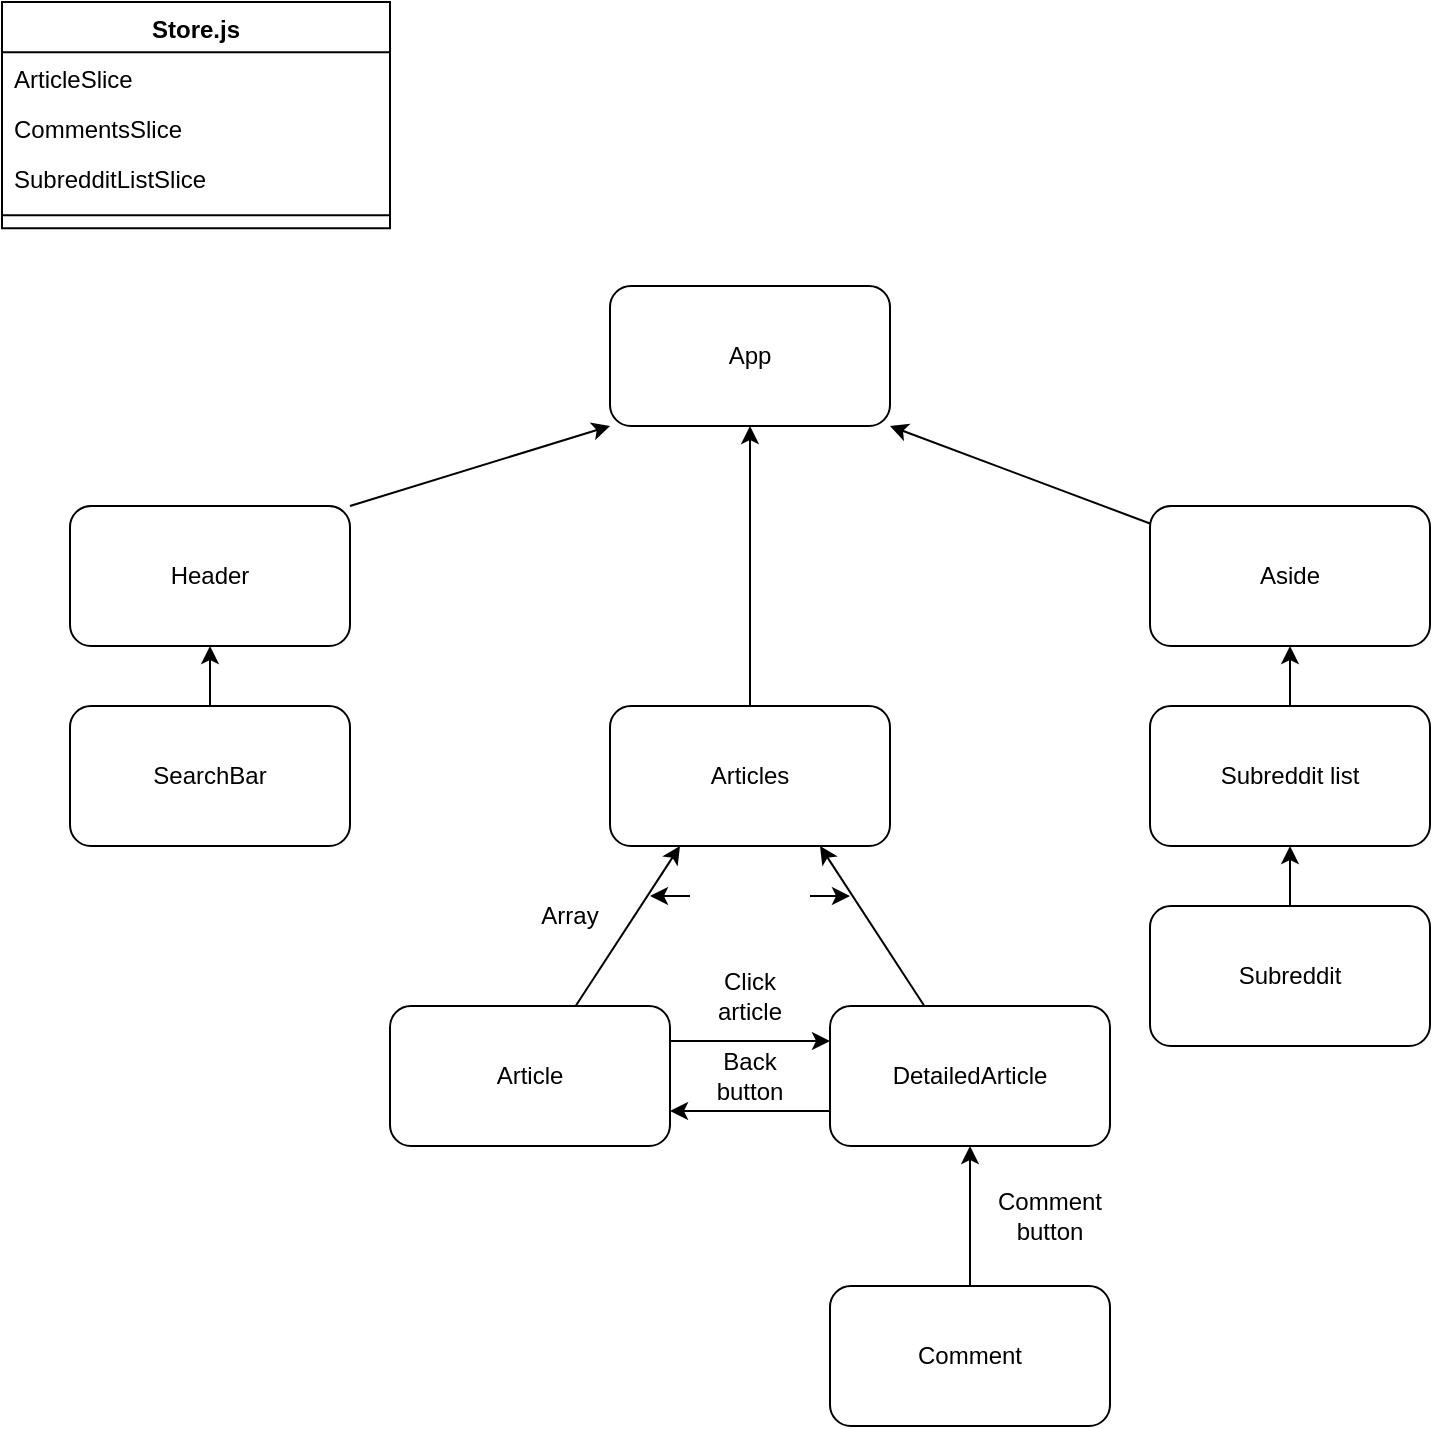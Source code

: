 <mxfile>
    <diagram name="Sivu-1" id="5oFi4ZcT5pwp0T2xpWBY">
        <mxGraphModel dx="820" dy="413" grid="1" gridSize="10" guides="1" tooltips="1" connect="1" arrows="1" fold="1" page="1" pageScale="1" pageWidth="827" pageHeight="1169" math="0" shadow="0">
            <root>
                <mxCell id="0"/>
                <mxCell id="1" parent="0"/>
                <mxCell id="3TavXXkqEo7pSJpgyG1O-37" value="Store.js&#10;" style="swimlane;fontStyle=1;align=center;verticalAlign=top;childLayout=stackLayout;horizontal=1;startSize=25.067;horizontalStack=0;resizeParent=1;resizeParentMax=0;resizeLast=0;collapsible=0;marginBottom=0;" parent="1" vertex="1">
                    <mxGeometry x="26" y="8" width="194" height="113.067" as="geometry"/>
                </mxCell>
                <mxCell id="3TavXXkqEo7pSJpgyG1O-38" value="ArticleSlice&#10;" style="text;strokeColor=none;fillColor=none;align=left;verticalAlign=top;spacingLeft=4;spacingRight=4;overflow=hidden;rotatable=0;points=[[0,0.5],[1,0.5]];portConstraint=eastwest;" parent="3TavXXkqEo7pSJpgyG1O-37" vertex="1">
                    <mxGeometry y="25.067" width="194" height="25" as="geometry"/>
                </mxCell>
                <mxCell id="8" value="CommentsSlice&#10;" style="text;strokeColor=none;fillColor=none;align=left;verticalAlign=top;spacingLeft=4;spacingRight=4;overflow=hidden;rotatable=0;points=[[0,0.5],[1,0.5]];portConstraint=eastwest;" vertex="1" parent="3TavXXkqEo7pSJpgyG1O-37">
                    <mxGeometry y="50.067" width="194" height="25" as="geometry"/>
                </mxCell>
                <mxCell id="9" value="SubredditListSlice&#10;" style="text;strokeColor=none;fillColor=none;align=left;verticalAlign=top;spacingLeft=4;spacingRight=4;overflow=hidden;rotatable=0;points=[[0,0.5],[1,0.5]];portConstraint=eastwest;" vertex="1" parent="3TavXXkqEo7pSJpgyG1O-37">
                    <mxGeometry y="75.067" width="194" height="25" as="geometry"/>
                </mxCell>
                <mxCell id="3TavXXkqEo7pSJpgyG1O-44" style="line;strokeWidth=1;fillColor=none;align=left;verticalAlign=middle;spacingTop=-1;spacingLeft=3;spacingRight=3;rotatable=0;labelPosition=right;points=[];portConstraint=eastwest;strokeColor=inherit;" parent="3TavXXkqEo7pSJpgyG1O-37" vertex="1">
                    <mxGeometry y="100.067" width="194" height="13" as="geometry"/>
                </mxCell>
                <mxCell id="3TavXXkqEo7pSJpgyG1O-108" value="App" style="rounded=1;whiteSpace=wrap;html=1;" parent="1" vertex="1">
                    <mxGeometry x="330" y="150" width="140" height="70" as="geometry"/>
                </mxCell>
                <mxCell id="3TavXXkqEo7pSJpgyG1O-120" style="rounded=0;orthogonalLoop=1;jettySize=auto;html=1;exitX=1;exitY=0;exitDx=0;exitDy=0;entryX=0;entryY=1;entryDx=0;entryDy=0;" parent="1" source="3TavXXkqEo7pSJpgyG1O-109" target="3TavXXkqEo7pSJpgyG1O-108" edge="1">
                    <mxGeometry relative="1" as="geometry"/>
                </mxCell>
                <mxCell id="3TavXXkqEo7pSJpgyG1O-109" value="Header" style="rounded=1;whiteSpace=wrap;html=1;" parent="1" vertex="1">
                    <mxGeometry x="60" y="260" width="140" height="70" as="geometry"/>
                </mxCell>
                <mxCell id="3TavXXkqEo7pSJpgyG1O-123" style="edgeStyle=orthogonalEdgeStyle;rounded=0;orthogonalLoop=1;jettySize=auto;html=1;" parent="1" source="3TavXXkqEo7pSJpgyG1O-110" target="3TavXXkqEo7pSJpgyG1O-109" edge="1">
                    <mxGeometry relative="1" as="geometry"/>
                </mxCell>
                <mxCell id="3TavXXkqEo7pSJpgyG1O-110" value="SearchBar" style="rounded=1;whiteSpace=wrap;html=1;" parent="1" vertex="1">
                    <mxGeometry x="60" y="360" width="140" height="70" as="geometry"/>
                </mxCell>
                <mxCell id="16" style="edgeStyle=none;html=1;entryX=0.25;entryY=1;entryDx=0;entryDy=0;" edge="1" parent="1" source="3TavXXkqEo7pSJpgyG1O-111" target="2">
                    <mxGeometry relative="1" as="geometry"/>
                </mxCell>
                <mxCell id="17" style="edgeStyle=none;html=1;entryX=0;entryY=0.25;entryDx=0;entryDy=0;exitX=1;exitY=0.25;exitDx=0;exitDy=0;" edge="1" parent="1" source="3TavXXkqEo7pSJpgyG1O-111" target="5">
                    <mxGeometry relative="1" as="geometry"/>
                </mxCell>
                <mxCell id="3TavXXkqEo7pSJpgyG1O-111" value="Article" style="rounded=1;whiteSpace=wrap;html=1;" parent="1" vertex="1">
                    <mxGeometry x="220" y="510" width="140" height="70" as="geometry"/>
                </mxCell>
                <mxCell id="3TavXXkqEo7pSJpgyG1O-122" style="rounded=0;orthogonalLoop=1;jettySize=auto;html=1;entryX=1;entryY=1;entryDx=0;entryDy=0;" parent="1" source="3TavXXkqEo7pSJpgyG1O-112" target="3TavXXkqEo7pSJpgyG1O-108" edge="1">
                    <mxGeometry relative="1" as="geometry"/>
                </mxCell>
                <mxCell id="3TavXXkqEo7pSJpgyG1O-112" value="Aside" style="rounded=1;whiteSpace=wrap;html=1;" parent="1" vertex="1">
                    <mxGeometry x="600" y="260" width="140" height="70" as="geometry"/>
                </mxCell>
                <mxCell id="3TavXXkqEo7pSJpgyG1O-126" style="edgeStyle=orthogonalEdgeStyle;rounded=0;orthogonalLoop=1;jettySize=auto;html=1;" parent="1" source="3TavXXkqEo7pSJpgyG1O-125" target="3TavXXkqEo7pSJpgyG1O-112" edge="1">
                    <mxGeometry relative="1" as="geometry"/>
                </mxCell>
                <mxCell id="3TavXXkqEo7pSJpgyG1O-125" value="Subreddit list" style="rounded=1;whiteSpace=wrap;html=1;" parent="1" vertex="1">
                    <mxGeometry x="600" y="360" width="140" height="70" as="geometry"/>
                </mxCell>
                <mxCell id="7" value="" style="edgeStyle=none;html=1;" edge="1" parent="1" source="3TavXXkqEo7pSJpgyG1O-127" target="5">
                    <mxGeometry relative="1" as="geometry"/>
                </mxCell>
                <mxCell id="3TavXXkqEo7pSJpgyG1O-127" value="Comment" style="rounded=1;whiteSpace=wrap;html=1;" parent="1" vertex="1">
                    <mxGeometry x="440" y="650" width="140" height="70" as="geometry"/>
                </mxCell>
                <mxCell id="3TavXXkqEo7pSJpgyG1O-130" style="edgeStyle=orthogonalEdgeStyle;rounded=0;orthogonalLoop=1;jettySize=auto;html=1;" parent="1" source="3TavXXkqEo7pSJpgyG1O-129" target="3TavXXkqEo7pSJpgyG1O-125" edge="1">
                    <mxGeometry relative="1" as="geometry"/>
                </mxCell>
                <mxCell id="3TavXXkqEo7pSJpgyG1O-129" value="Subreddit" style="rounded=1;whiteSpace=wrap;html=1;" parent="1" vertex="1">
                    <mxGeometry x="600" y="460" width="140" height="70" as="geometry"/>
                </mxCell>
                <mxCell id="4" style="edgeStyle=none;html=1;" parent="1" source="2" target="3TavXXkqEo7pSJpgyG1O-108" edge="1">
                    <mxGeometry relative="1" as="geometry"/>
                </mxCell>
                <mxCell id="2" value="Articles" style="rounded=1;whiteSpace=wrap;html=1;" parent="1" vertex="1">
                    <mxGeometry x="330" y="360" width="140" height="70" as="geometry"/>
                </mxCell>
                <mxCell id="15" style="edgeStyle=none;html=1;entryX=0.75;entryY=1;entryDx=0;entryDy=0;" edge="1" parent="1" source="5" target="2">
                    <mxGeometry relative="1" as="geometry">
                        <mxPoint x="414" y="500" as="targetPoint"/>
                    </mxGeometry>
                </mxCell>
                <mxCell id="24" style="edgeStyle=none;html=1;entryX=1;entryY=0.75;entryDx=0;entryDy=0;exitX=0;exitY=0.75;exitDx=0;exitDy=0;" edge="1" parent="1" source="5" target="3TavXXkqEo7pSJpgyG1O-111">
                    <mxGeometry relative="1" as="geometry"/>
                </mxCell>
                <mxCell id="5" value="DetailedArticle" style="rounded=1;whiteSpace=wrap;html=1;" vertex="1" parent="1">
                    <mxGeometry x="440" y="510" width="140" height="70" as="geometry"/>
                </mxCell>
                <mxCell id="18" value="Click article" style="text;strokeColor=none;align=center;fillColor=none;html=1;verticalAlign=middle;whiteSpace=wrap;rounded=0;" vertex="1" parent="1">
                    <mxGeometry x="370" y="490" width="60" height="30" as="geometry"/>
                </mxCell>
                <mxCell id="19" value="Comment button" style="text;strokeColor=none;align=center;fillColor=none;html=1;verticalAlign=middle;whiteSpace=wrap;rounded=0;" vertex="1" parent="1">
                    <mxGeometry x="520" y="600" width="60" height="30" as="geometry"/>
                </mxCell>
                <mxCell id="21" style="edgeStyle=none;html=1;" edge="1" parent="1">
                    <mxGeometry relative="1" as="geometry">
                        <mxPoint x="350" y="455" as="targetPoint"/>
                        <mxPoint x="370" y="455" as="sourcePoint"/>
                    </mxGeometry>
                </mxCell>
                <mxCell id="22" style="edgeStyle=none;html=1;" edge="1" parent="1">
                    <mxGeometry relative="1" as="geometry">
                        <mxPoint x="450" y="455" as="targetPoint"/>
                        <mxPoint x="430" y="455" as="sourcePoint"/>
                    </mxGeometry>
                </mxCell>
                <mxCell id="23" value="Array" style="text;strokeColor=none;align=center;fillColor=none;html=1;verticalAlign=middle;whiteSpace=wrap;rounded=0;" vertex="1" parent="1">
                    <mxGeometry x="280" y="450" width="60" height="30" as="geometry"/>
                </mxCell>
                <mxCell id="25" value="Back button" style="text;strokeColor=none;align=center;fillColor=none;html=1;verticalAlign=middle;whiteSpace=wrap;rounded=0;" vertex="1" parent="1">
                    <mxGeometry x="370" y="530" width="60" height="30" as="geometry"/>
                </mxCell>
            </root>
        </mxGraphModel>
    </diagram>
</mxfile>